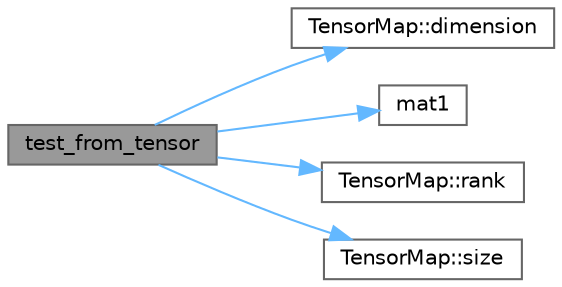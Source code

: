 digraph "test_from_tensor"
{
 // LATEX_PDF_SIZE
  bgcolor="transparent";
  edge [fontname=Helvetica,fontsize=10,labelfontname=Helvetica,labelfontsize=10];
  node [fontname=Helvetica,fontsize=10,shape=box,height=0.2,width=0.4];
  rankdir="LR";
  Node1 [id="Node000001",label="test_from_tensor",height=0.2,width=0.4,color="gray40", fillcolor="grey60", style="filled", fontcolor="black",tooltip=" "];
  Node1 -> Node2 [id="edge1_Node000001_Node000002",color="steelblue1",style="solid",tooltip=" "];
  Node2 [id="Node000002",label="TensorMap::dimension",height=0.2,width=0.4,color="grey40", fillcolor="white", style="filled",URL="$class_tensor_map.html#adfb930b8289836aad40d64171bde46a1",tooltip=" "];
  Node1 -> Node3 [id="edge2_Node000001_Node000003",color="steelblue1",style="solid",tooltip=" "];
  Node3 [id="Node000003",label="mat1",height=0.2,width=0.4,color="grey40", fillcolor="white", style="filled",URL="$_tutorial___advanced_initialization___three_ways_8cpp.html#a41fdd9e057fe4da2425ee385b574be93",tooltip=" "];
  Node1 -> Node4 [id="edge3_Node000001_Node000004",color="steelblue1",style="solid",tooltip=" "];
  Node4 [id="Node000004",label="TensorMap::rank",height=0.2,width=0.4,color="grey40", fillcolor="white", style="filled",URL="$class_tensor_map.html#a074e32d5b247cb96189660b0cc35d0cc",tooltip=" "];
  Node1 -> Node5 [id="edge4_Node000001_Node000005",color="steelblue1",style="solid",tooltip=" "];
  Node5 [id="Node000005",label="TensorMap::size",height=0.2,width=0.4,color="grey40", fillcolor="white", style="filled",URL="$class_tensor_map.html#a715f830bbfa94beb8b2deb053530afd6",tooltip=" "];
}
